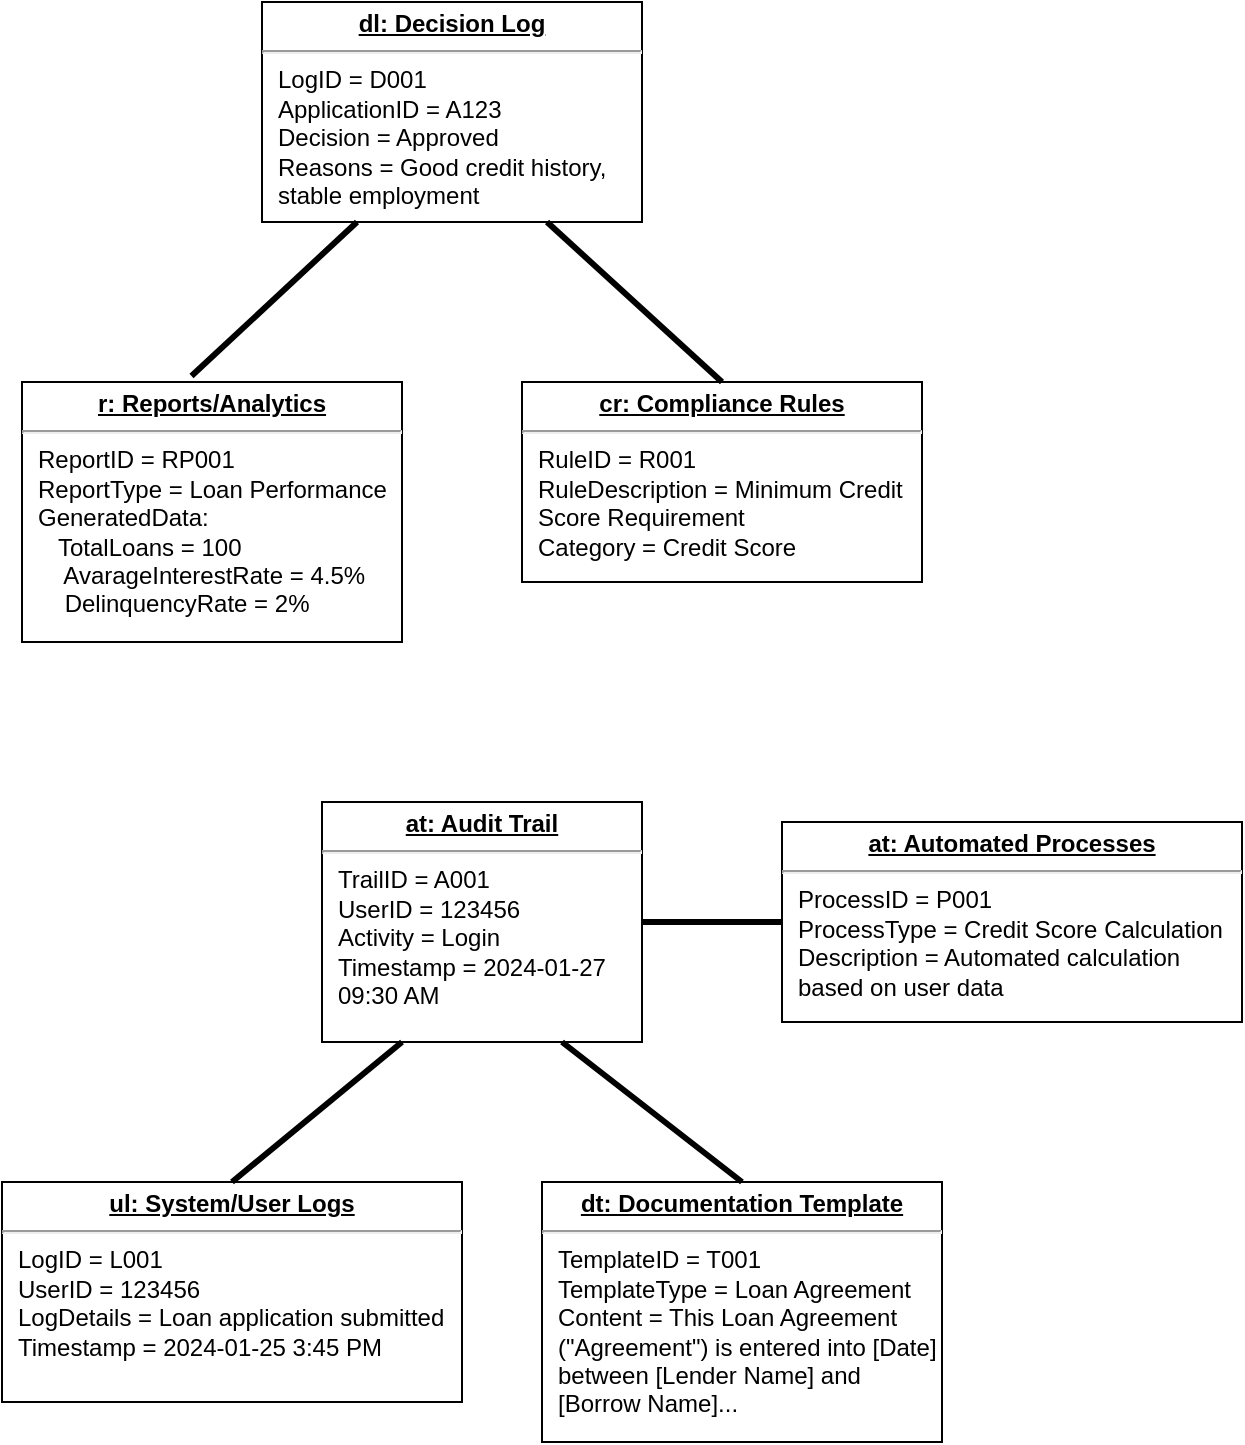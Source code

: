 <mxfile version="22.1.22" type="github">
  <diagram name="Page-1" id="H2w6nwaS9ElEvqSC7E_b">
    <mxGraphModel dx="1050" dy="557" grid="1" gridSize="10" guides="1" tooltips="1" connect="1" arrows="1" fold="1" page="1" pageScale="1" pageWidth="850" pageHeight="1100" math="0" shadow="0">
      <root>
        <mxCell id="0" />
        <mxCell id="1" parent="0" />
        <mxCell id="YBbPUj-ISLjp35OxNrH--1" value="&lt;p style=&quot;margin:0px;margin-top:4px;text-align:center;text-decoration:underline;&quot;&gt;&lt;b&gt;dl: Decision Log&lt;/b&gt;&lt;/p&gt;&lt;hr&gt;&lt;p style=&quot;margin:0px;margin-left:8px;&quot;&gt;LogID = D001&lt;br&gt;ApplicationID = A123&lt;br&gt;Decision = Approved&lt;/p&gt;&lt;p style=&quot;margin:0px;margin-left:8px;&quot;&gt;Reasons = Good credit history, stable employment&lt;/p&gt;" style="verticalAlign=top;align=left;overflow=fill;fontSize=12;fontFamily=Helvetica;html=1;whiteSpace=wrap;" vertex="1" parent="1">
          <mxGeometry x="310" y="20" width="190" height="110" as="geometry" />
        </mxCell>
        <mxCell id="YBbPUj-ISLjp35OxNrH--2" value="&lt;p style=&quot;margin:0px;margin-top:4px;text-align:center;text-decoration:underline;&quot;&gt;&lt;b&gt;cr: Compliance Rules&lt;/b&gt;&lt;/p&gt;&lt;hr&gt;&lt;p style=&quot;margin:0px;margin-left:8px;&quot;&gt;RuleID = R001&lt;br&gt;RuleDescription = Minimum Credit&lt;/p&gt;&lt;p style=&quot;margin:0px;margin-left:8px;&quot;&gt;Score Requirement&lt;br&gt;Category = Credit Score&lt;/p&gt;" style="verticalAlign=top;align=left;overflow=fill;fontSize=12;fontFamily=Helvetica;html=1;whiteSpace=wrap;" vertex="1" parent="1">
          <mxGeometry x="440" y="210" width="200" height="100" as="geometry" />
        </mxCell>
        <mxCell id="YBbPUj-ISLjp35OxNrH--3" value="&lt;p style=&quot;margin:0px;margin-top:4px;text-align:center;text-decoration:underline;&quot;&gt;&lt;b&gt;r: Reports/Analytics&lt;/b&gt;&lt;/p&gt;&lt;hr&gt;&lt;p style=&quot;margin:0px;margin-left:8px;&quot;&gt;ReportID = RP001&lt;br&gt;ReportType = Loan Performance&lt;br&gt;GeneratedData:&amp;nbsp;&lt;/p&gt;&lt;p style=&quot;margin:0px;margin-left:8px;&quot;&gt;&amp;nbsp; &amp;nbsp;TotalLoans = 100&lt;/p&gt;&lt;p style=&quot;margin:0px;margin-left:8px;&quot;&gt;&amp;nbsp; &amp;nbsp; AvarageInterestRate = 4.5%&lt;/p&gt;&lt;p style=&quot;margin:0px;margin-left:8px;&quot;&gt;&amp;nbsp; &amp;nbsp; DelinquencyRate = 2%&lt;/p&gt;&lt;p style=&quot;margin:0px;margin-left:8px;&quot;&gt;&lt;br&gt;&lt;/p&gt;" style="verticalAlign=top;align=left;overflow=fill;fontSize=12;fontFamily=Helvetica;html=1;whiteSpace=wrap;" vertex="1" parent="1">
          <mxGeometry x="190" y="210" width="190" height="130" as="geometry" />
        </mxCell>
        <mxCell id="YBbPUj-ISLjp35OxNrH--5" value="&lt;p style=&quot;margin:0px;margin-top:4px;text-align:center;text-decoration:underline;&quot;&gt;&lt;b&gt;at: Automated Processes&lt;/b&gt;&lt;/p&gt;&lt;hr&gt;&lt;p style=&quot;margin:0px;margin-left:8px;&quot;&gt;ProcessID = P001&lt;br&gt;ProcessType = Credit Score Calculation&lt;br&gt;Description = Automated calculation based on user data&lt;/p&gt;" style="verticalAlign=top;align=left;overflow=fill;fontSize=12;fontFamily=Helvetica;html=1;whiteSpace=wrap;" vertex="1" parent="1">
          <mxGeometry x="570" y="430" width="230" height="100" as="geometry" />
        </mxCell>
        <mxCell id="YBbPUj-ISLjp35OxNrH--6" value="&lt;p style=&quot;margin:0px;margin-top:4px;text-align:center;text-decoration:underline;&quot;&gt;&lt;b&gt;at: Audit Trail&lt;/b&gt;&lt;/p&gt;&lt;hr&gt;&lt;p style=&quot;margin:0px;margin-left:8px;&quot;&gt;TrailID = A001&lt;br&gt;UserID = 123456&lt;br&gt;Activity = Login&lt;/p&gt;&lt;p style=&quot;margin:0px;margin-left:8px;&quot;&gt;Timestamp = 2024-01-27&lt;/p&gt;&lt;p style=&quot;margin:0px;margin-left:8px;&quot;&gt;09:30 AM&lt;/p&gt;" style="verticalAlign=top;align=left;overflow=fill;fontSize=12;fontFamily=Helvetica;html=1;whiteSpace=wrap;" vertex="1" parent="1">
          <mxGeometry x="340" y="420" width="160" height="120" as="geometry" />
        </mxCell>
        <mxCell id="YBbPUj-ISLjp35OxNrH--7" value="&lt;p style=&quot;margin:0px;margin-top:4px;text-align:center;text-decoration:underline;&quot;&gt;&lt;b&gt;dt: Documentation Template&lt;/b&gt;&lt;/p&gt;&lt;hr&gt;&lt;p style=&quot;margin:0px;margin-left:8px;&quot;&gt;TemplateID = T001&lt;br&gt;TemplateType = Loan Agreement&lt;br&gt;Content = This Loan Agreement (&quot;Agreement&quot;) is entered into [Date] between [Lender Name] and [Borrow Name]...&amp;nbsp;&lt;/p&gt;&lt;p style=&quot;margin:0px;margin-left:8px;&quot;&gt;&lt;br&gt;&lt;/p&gt;" style="verticalAlign=top;align=left;overflow=fill;fontSize=12;fontFamily=Helvetica;html=1;whiteSpace=wrap;" vertex="1" parent="1">
          <mxGeometry x="450" y="610" width="200" height="130" as="geometry" />
        </mxCell>
        <mxCell id="YBbPUj-ISLjp35OxNrH--8" value="&lt;p style=&quot;margin:0px;margin-top:4px;text-align:center;text-decoration:underline;&quot;&gt;&lt;b&gt;ul: System/User Logs&lt;/b&gt;&lt;/p&gt;&lt;hr&gt;&lt;p style=&quot;margin:0px;margin-left:8px;&quot;&gt;LogID = L001&lt;br&gt;UserID = 123456&lt;br&gt;LogDetails = Loan application submitted&lt;/p&gt;&lt;p style=&quot;margin:0px;margin-left:8px;&quot;&gt;Timestamp = 2024-01-25 3:45 PM&lt;/p&gt;" style="verticalAlign=top;align=left;overflow=fill;fontSize=12;fontFamily=Helvetica;html=1;whiteSpace=wrap;" vertex="1" parent="1">
          <mxGeometry x="180" y="610" width="230" height="110" as="geometry" />
        </mxCell>
        <mxCell id="YBbPUj-ISLjp35OxNrH--9" value="" style="endArrow=none;startArrow=none;endFill=0;startFill=0;endSize=8;html=1;verticalAlign=bottom;labelBackgroundColor=none;strokeWidth=3;rounded=0;exitX=0.446;exitY=-0.023;exitDx=0;exitDy=0;exitPerimeter=0;entryX=0.25;entryY=1;entryDx=0;entryDy=0;" edge="1" parent="1" source="YBbPUj-ISLjp35OxNrH--3" target="YBbPUj-ISLjp35OxNrH--1">
          <mxGeometry width="160" relative="1" as="geometry">
            <mxPoint x="210" y="100" as="sourcePoint" />
            <mxPoint x="370" y="100" as="targetPoint" />
          </mxGeometry>
        </mxCell>
        <mxCell id="YBbPUj-ISLjp35OxNrH--10" value="" style="endArrow=none;startArrow=none;endFill=0;startFill=0;endSize=8;html=1;verticalAlign=bottom;labelBackgroundColor=none;strokeWidth=3;rounded=0;exitX=0.75;exitY=1;exitDx=0;exitDy=0;entryX=0.5;entryY=0;entryDx=0;entryDy=0;" edge="1" parent="1" source="YBbPUj-ISLjp35OxNrH--1" target="YBbPUj-ISLjp35OxNrH--2">
          <mxGeometry width="160" relative="1" as="geometry">
            <mxPoint x="480" y="160" as="sourcePoint" />
            <mxPoint x="640" y="160" as="targetPoint" />
          </mxGeometry>
        </mxCell>
        <mxCell id="YBbPUj-ISLjp35OxNrH--11" value="" style="endArrow=none;startArrow=none;endFill=0;startFill=0;endSize=8;html=1;verticalAlign=bottom;labelBackgroundColor=none;strokeWidth=3;rounded=0;exitX=0.5;exitY=0;exitDx=0;exitDy=0;entryX=0.25;entryY=1;entryDx=0;entryDy=0;" edge="1" parent="1" source="YBbPUj-ISLjp35OxNrH--8" target="YBbPUj-ISLjp35OxNrH--6">
          <mxGeometry width="160" relative="1" as="geometry">
            <mxPoint x="230" y="560" as="sourcePoint" />
            <mxPoint x="390" y="560" as="targetPoint" />
          </mxGeometry>
        </mxCell>
        <mxCell id="YBbPUj-ISLjp35OxNrH--12" value="" style="endArrow=none;startArrow=none;endFill=0;startFill=0;endSize=8;html=1;verticalAlign=bottom;labelBackgroundColor=none;strokeWidth=3;rounded=0;exitX=0.75;exitY=1;exitDx=0;exitDy=0;entryX=0.5;entryY=0;entryDx=0;entryDy=0;" edge="1" parent="1" source="YBbPUj-ISLjp35OxNrH--6" target="YBbPUj-ISLjp35OxNrH--7">
          <mxGeometry width="160" relative="1" as="geometry">
            <mxPoint x="520" y="580" as="sourcePoint" />
            <mxPoint x="680" y="580" as="targetPoint" />
          </mxGeometry>
        </mxCell>
        <mxCell id="YBbPUj-ISLjp35OxNrH--13" value="" style="endArrow=none;startArrow=none;endFill=0;startFill=0;endSize=8;html=1;verticalAlign=bottom;labelBackgroundColor=none;strokeWidth=3;rounded=0;exitX=1;exitY=0.5;exitDx=0;exitDy=0;entryX=0;entryY=0.5;entryDx=0;entryDy=0;" edge="1" parent="1" source="YBbPUj-ISLjp35OxNrH--6" target="YBbPUj-ISLjp35OxNrH--5">
          <mxGeometry width="160" relative="1" as="geometry">
            <mxPoint x="520" y="500" as="sourcePoint" />
            <mxPoint x="680" y="500" as="targetPoint" />
          </mxGeometry>
        </mxCell>
      </root>
    </mxGraphModel>
  </diagram>
</mxfile>
